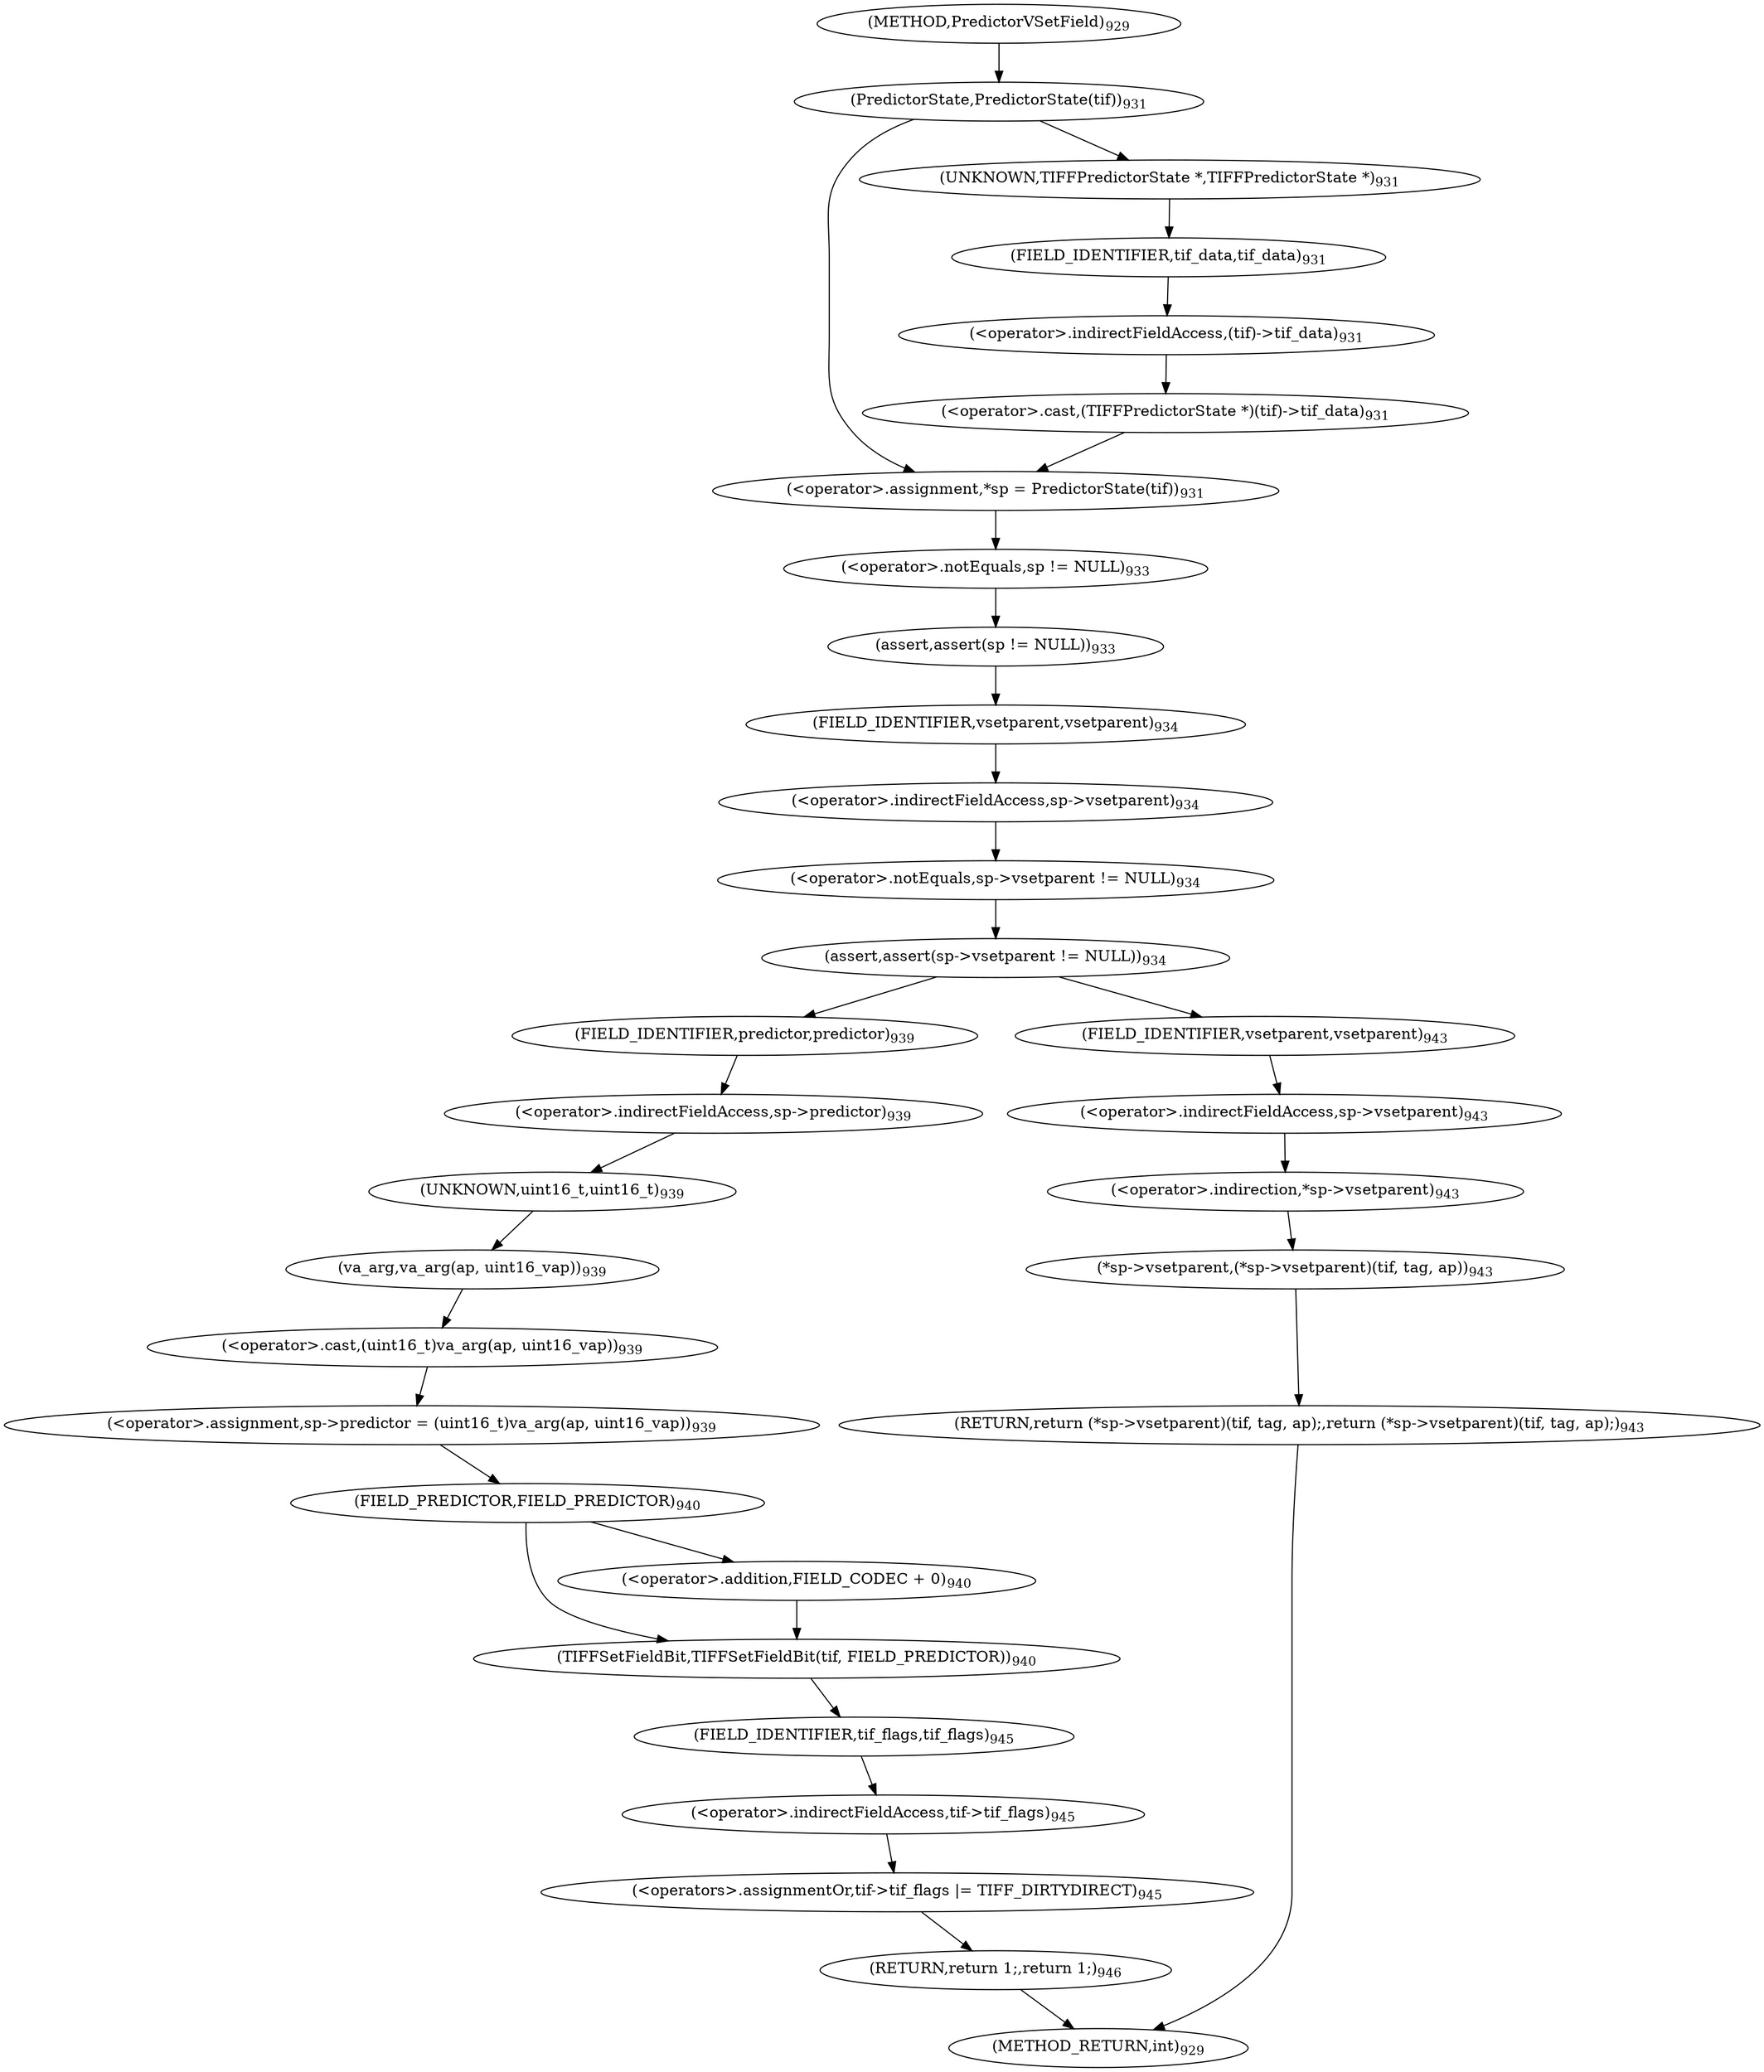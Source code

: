 digraph "PredictorVSetField" {  
"39261" [label = <(&lt;operator&gt;.assignment,*sp = PredictorState(tif))<SUB>931</SUB>> ]
"39271" [label = <(assert,assert(sp != NULL))<SUB>933</SUB>> ]
"39275" [label = <(assert,assert(sp-&gt;vsetparent != NULL))<SUB>934</SUB>> ]
"39313" [label = <(&lt;operators&gt;.assignmentOr,tif-&gt;tif_flags |= TIFF_DIRTYDIRECT)<SUB>945</SUB>> ]
"39318" [label = <(RETURN,return 1;,return 1;)<SUB>946</SUB>> ]
"39263" [label = <(PredictorState,PredictorState(tif))<SUB>931</SUB>> ]
"39272" [label = <(&lt;operator&gt;.notEquals,sp != NULL)<SUB>933</SUB>> ]
"39276" [label = <(&lt;operator&gt;.notEquals,sp-&gt;vsetparent != NULL)<SUB>934</SUB>> ]
"39314" [label = <(&lt;operator&gt;.indirectFieldAccess,tif-&gt;tif_flags)<SUB>945</SUB>> ]
"39277" [label = <(&lt;operator&gt;.indirectFieldAccess,sp-&gt;vsetparent)<SUB>934</SUB>> ]
"39286" [label = <(&lt;operator&gt;.assignment,sp-&gt;predictor = (uint16_t)va_arg(ap, uint16_vap))<SUB>939</SUB>> ]
"39295" [label = <(TIFFSetFieldBit,TIFFSetFieldBit(tif, FIELD_PREDICTOR))<SUB>940</SUB>> ]
"39304" [label = <(RETURN,return (*sp-&gt;vsetparent)(tif, tag, ap);,return (*sp-&gt;vsetparent)(tif, tag, ap);)<SUB>943</SUB>> ]
"39316" [label = <(FIELD_IDENTIFIER,tif_flags,tif_flags)<SUB>945</SUB>> ]
"39266" [label = <(&lt;operator&gt;.cast,(TIFFPredictorState *)(tif)-&gt;tif_data)<SUB>931</SUB>> ]
"39279" [label = <(FIELD_IDENTIFIER,vsetparent,vsetparent)<SUB>934</SUB>> ]
"39287" [label = <(&lt;operator&gt;.indirectFieldAccess,sp-&gt;predictor)<SUB>939</SUB>> ]
"39290" [label = <(&lt;operator&gt;.cast,(uint16_t)va_arg(ap, uint16_vap))<SUB>939</SUB>> ]
"39297" [label = <(FIELD_PREDICTOR,FIELD_PREDICTOR)<SUB>940</SUB>> ]
"39305" [label = <(*sp-&gt;vsetparent,(*sp-&gt;vsetparent)(tif, tag, ap))<SUB>943</SUB>> ]
"39267" [label = <(UNKNOWN,TIFFPredictorState *,TIFFPredictorState *)<SUB>931</SUB>> ]
"39268" [label = <(&lt;operator&gt;.indirectFieldAccess,(tif)-&gt;tif_data)<SUB>931</SUB>> ]
"39289" [label = <(FIELD_IDENTIFIER,predictor,predictor)<SUB>939</SUB>> ]
"39291" [label = <(UNKNOWN,uint16_t,uint16_t)<SUB>939</SUB>> ]
"39292" [label = <(va_arg,va_arg(ap, uint16_vap))<SUB>939</SUB>> ]
"39306" [label = <(&lt;operator&gt;.indirection,*sp-&gt;vsetparent)<SUB>943</SUB>> ]
"39270" [label = <(FIELD_IDENTIFIER,tif_data,tif_data)<SUB>931</SUB>> ]
"39299" [label = <(&lt;operator&gt;.addition,FIELD_CODEC + 0)<SUB>940</SUB>> ]
"39307" [label = <(&lt;operator&gt;.indirectFieldAccess,sp-&gt;vsetparent)<SUB>943</SUB>> ]
"39309" [label = <(FIELD_IDENTIFIER,vsetparent,vsetparent)<SUB>943</SUB>> ]
"39255" [label = <(METHOD,PredictorVSetField)<SUB>929</SUB>> ]
"39320" [label = <(METHOD_RETURN,int)<SUB>929</SUB>> ]
  "39261" -> "39272" 
  "39271" -> "39279" 
  "39275" -> "39289" 
  "39275" -> "39309" 
  "39313" -> "39318" 
  "39318" -> "39320" 
  "39263" -> "39267" 
  "39263" -> "39261" 
  "39272" -> "39271" 
  "39276" -> "39275" 
  "39314" -> "39313" 
  "39277" -> "39276" 
  "39286" -> "39297" 
  "39295" -> "39316" 
  "39304" -> "39320" 
  "39316" -> "39314" 
  "39266" -> "39261" 
  "39279" -> "39277" 
  "39287" -> "39291" 
  "39290" -> "39286" 
  "39297" -> "39295" 
  "39297" -> "39299" 
  "39305" -> "39304" 
  "39267" -> "39270" 
  "39268" -> "39266" 
  "39289" -> "39287" 
  "39291" -> "39292" 
  "39292" -> "39290" 
  "39306" -> "39305" 
  "39270" -> "39268" 
  "39299" -> "39295" 
  "39307" -> "39306" 
  "39309" -> "39307" 
  "39255" -> "39263" 
}
